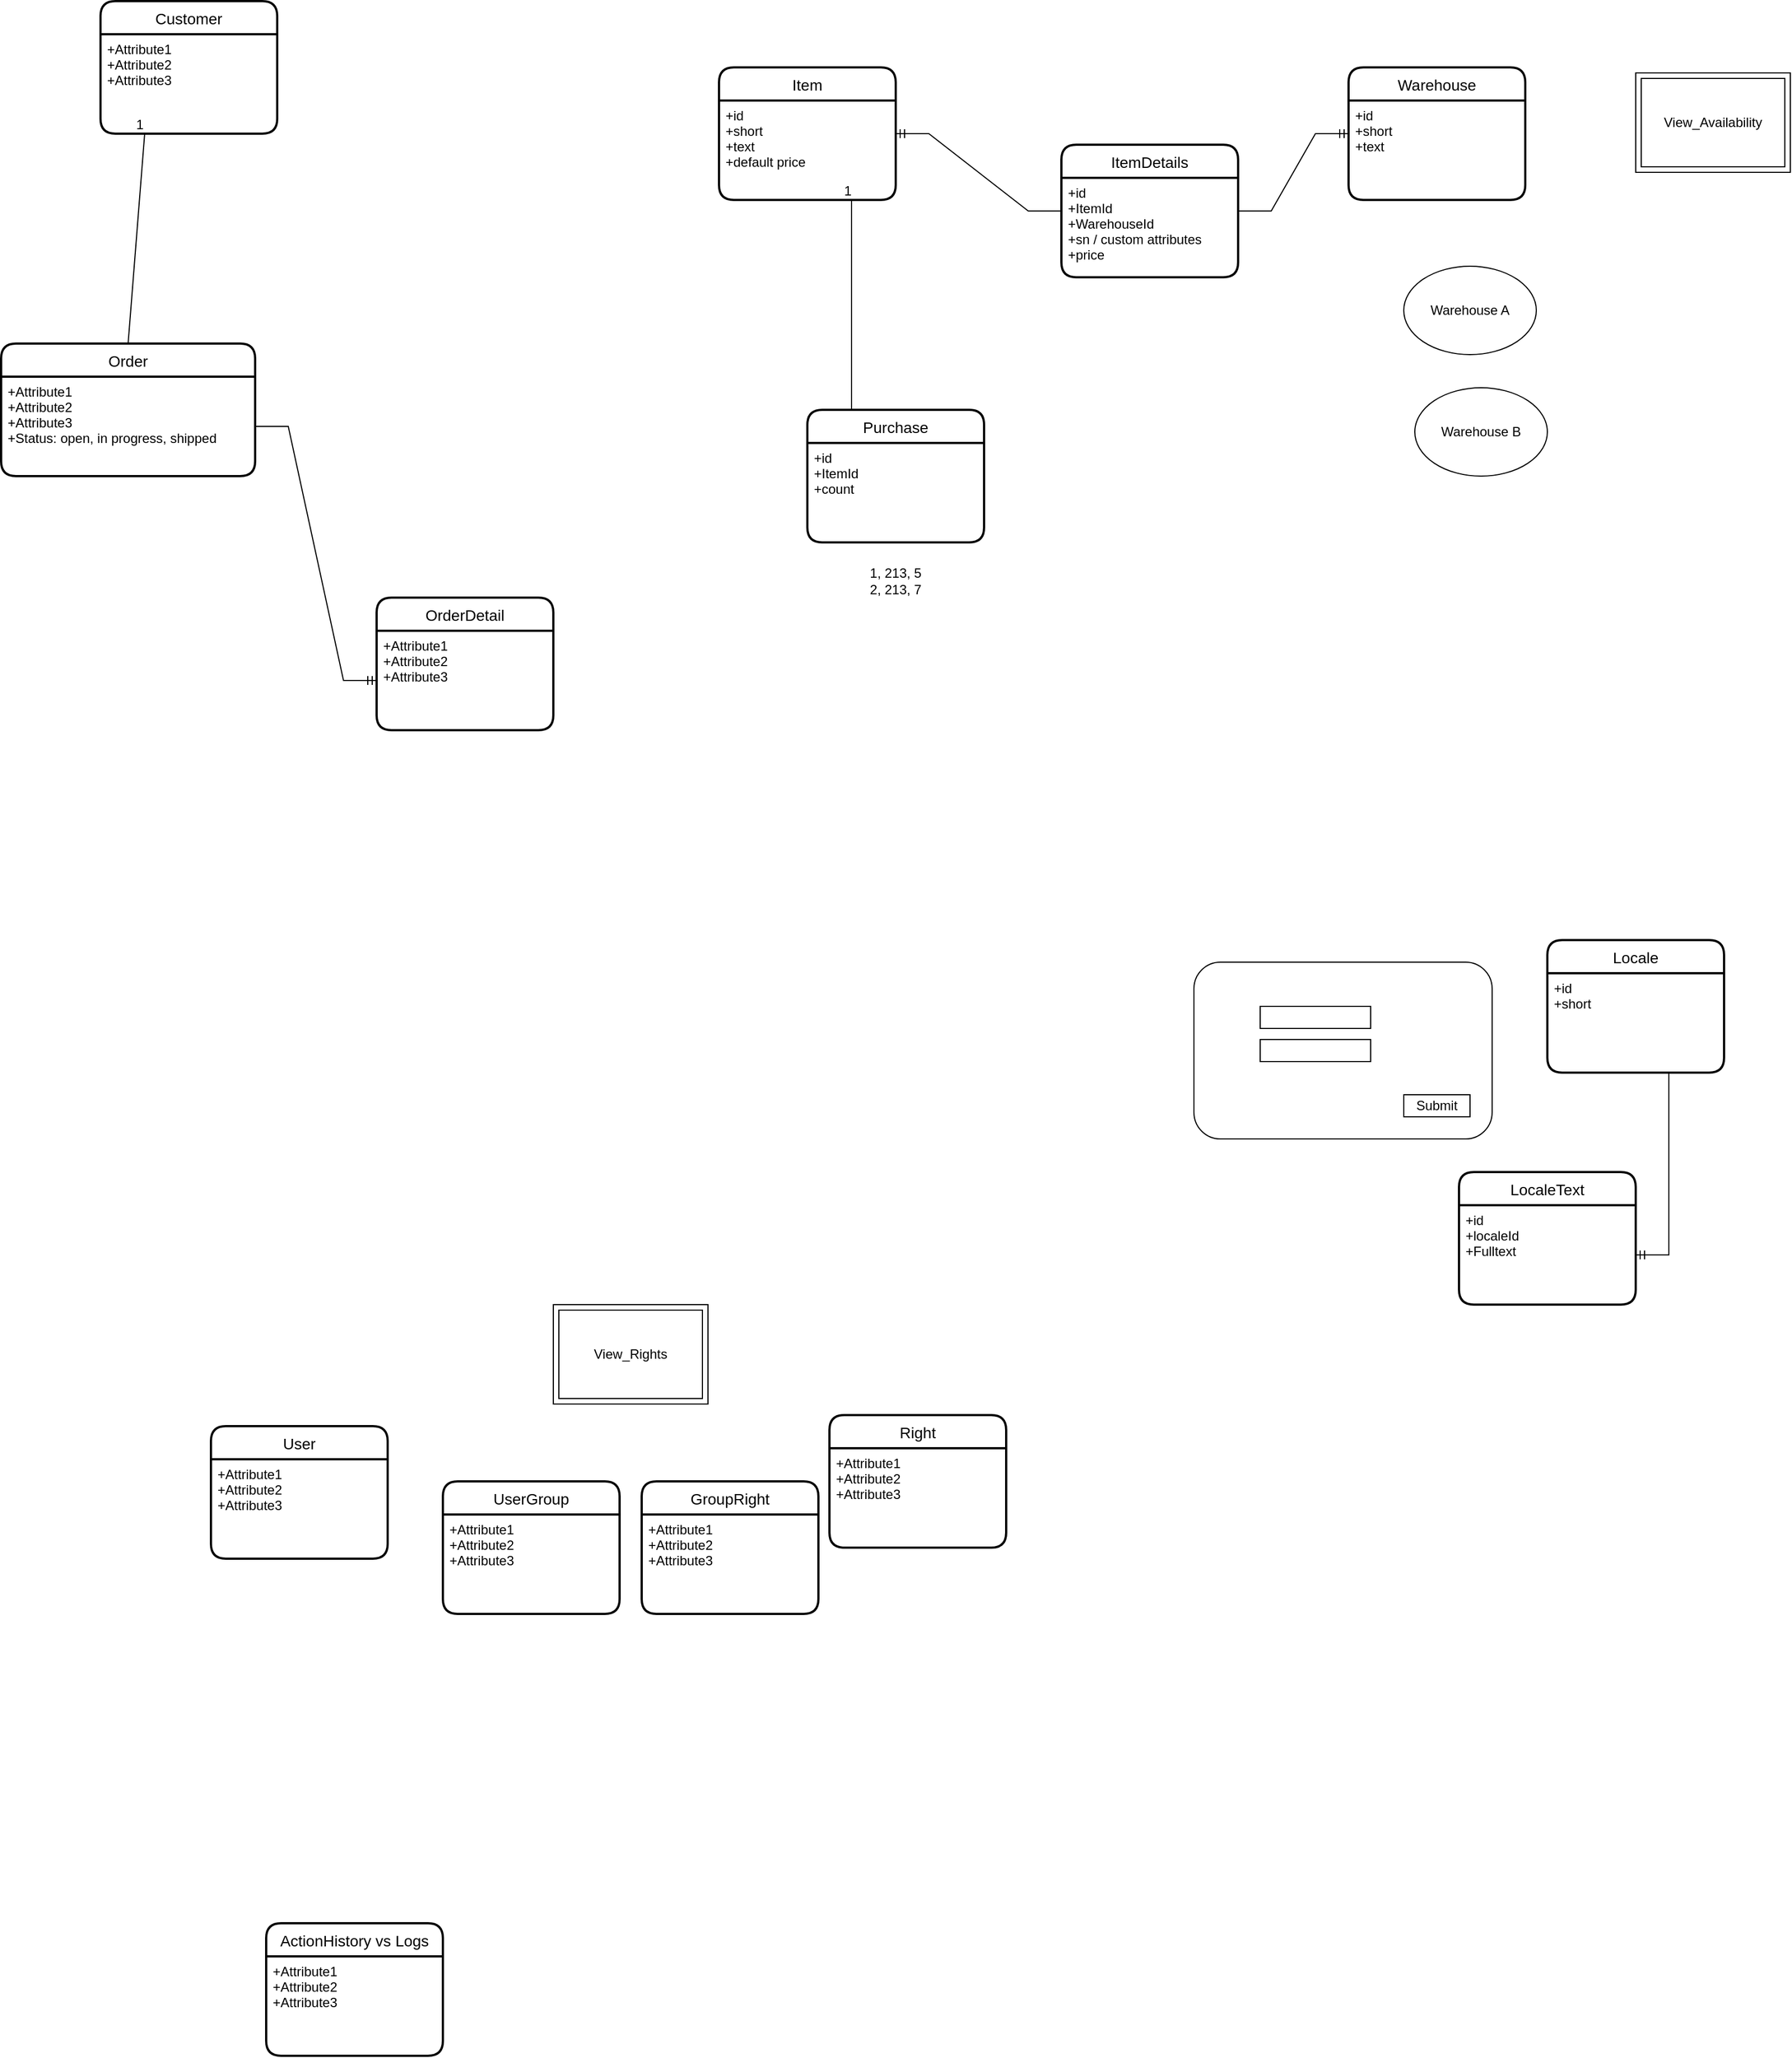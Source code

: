 <mxfile version="15.9.4" type="device"><diagram id="tFXFYQeQBKr9tjsKpddu" name="Page-1"><mxGraphModel dx="2241" dy="857" grid="1" gridSize="10" guides="1" tooltips="1" connect="1" arrows="1" fold="1" page="1" pageScale="1" pageWidth="850" pageHeight="1100" math="0" shadow="0"><root><mxCell id="0"/><mxCell id="1" parent="0"/><mxCell id="nPB94lhbIcXsZxHL5gCK-1" value="Item" style="swimlane;childLayout=stackLayout;horizontal=1;startSize=30;horizontalStack=0;rounded=1;fontSize=14;fontStyle=0;strokeWidth=2;resizeParent=0;resizeLast=1;shadow=0;dashed=0;align=center;" vertex="1" parent="1"><mxGeometry x="50" y="220" width="160" height="120" as="geometry"/></mxCell><mxCell id="nPB94lhbIcXsZxHL5gCK-2" value="+id&#xA;+short&#xA;+text&#xA;+default price" style="align=left;strokeColor=none;fillColor=none;spacingLeft=4;fontSize=12;verticalAlign=top;resizable=0;rotatable=0;part=1;" vertex="1" parent="nPB94lhbIcXsZxHL5gCK-1"><mxGeometry y="30" width="160" height="90" as="geometry"/></mxCell><mxCell id="nPB94lhbIcXsZxHL5gCK-4" value="Warehouse" style="swimlane;childLayout=stackLayout;horizontal=1;startSize=30;horizontalStack=0;rounded=1;fontSize=14;fontStyle=0;strokeWidth=2;resizeParent=0;resizeLast=1;shadow=0;dashed=0;align=center;" vertex="1" parent="1"><mxGeometry x="620" y="220" width="160" height="120" as="geometry"/></mxCell><mxCell id="nPB94lhbIcXsZxHL5gCK-5" value="+id&#xA;+short&#xA;+text" style="align=left;strokeColor=none;fillColor=none;spacingLeft=4;fontSize=12;verticalAlign=top;resizable=0;rotatable=0;part=1;" vertex="1" parent="nPB94lhbIcXsZxHL5gCK-4"><mxGeometry y="30" width="160" height="90" as="geometry"/></mxCell><mxCell id="nPB94lhbIcXsZxHL5gCK-6" value="ItemDetails" style="swimlane;childLayout=stackLayout;horizontal=1;startSize=30;horizontalStack=0;rounded=1;fontSize=14;fontStyle=0;strokeWidth=2;resizeParent=0;resizeLast=1;shadow=0;dashed=0;align=center;" vertex="1" parent="1"><mxGeometry x="360" y="290" width="160" height="120" as="geometry"/></mxCell><mxCell id="nPB94lhbIcXsZxHL5gCK-7" value="+id&#xA;+ItemId&#xA;+WarehouseId&#xA;+sn / custom attributes&#xA;+price&#xA;" style="align=left;strokeColor=none;fillColor=none;spacingLeft=4;fontSize=12;verticalAlign=top;resizable=0;rotatable=0;part=1;" vertex="1" parent="nPB94lhbIcXsZxHL5gCK-6"><mxGeometry y="30" width="160" height="90" as="geometry"/></mxCell><mxCell id="nPB94lhbIcXsZxHL5gCK-8" value="View_Availability" style="shape=ext;margin=3;double=1;whiteSpace=wrap;html=1;align=center;" vertex="1" parent="1"><mxGeometry x="880" y="225" width="140" height="90" as="geometry"/></mxCell><mxCell id="nPB94lhbIcXsZxHL5gCK-9" value="" style="edgeStyle=entityRelationEdgeStyle;fontSize=12;html=1;endArrow=ERmandOne;rounded=0;" edge="1" parent="1" source="nPB94lhbIcXsZxHL5gCK-6" target="nPB94lhbIcXsZxHL5gCK-4"><mxGeometry width="100" height="100" relative="1" as="geometry"><mxPoint x="500" y="330" as="sourcePoint"/><mxPoint x="600" y="230" as="targetPoint"/></mxGeometry></mxCell><mxCell id="nPB94lhbIcXsZxHL5gCK-10" value="" style="edgeStyle=entityRelationEdgeStyle;fontSize=12;html=1;endArrow=ERmandOne;rounded=0;" edge="1" parent="1" source="nPB94lhbIcXsZxHL5gCK-6" target="nPB94lhbIcXsZxHL5gCK-1"><mxGeometry width="100" height="100" relative="1" as="geometry"><mxPoint x="100" y="600" as="sourcePoint"/><mxPoint x="200" y="500" as="targetPoint"/></mxGeometry></mxCell><mxCell id="nPB94lhbIcXsZxHL5gCK-11" value="User" style="swimlane;childLayout=stackLayout;horizontal=1;startSize=30;horizontalStack=0;rounded=1;fontSize=14;fontStyle=0;strokeWidth=2;resizeParent=0;resizeLast=1;shadow=0;dashed=0;align=center;" vertex="1" parent="1"><mxGeometry x="-410" y="1450" width="160" height="120" as="geometry"/></mxCell><mxCell id="nPB94lhbIcXsZxHL5gCK-12" value="+Attribute1&#xA;+Attribute2&#xA;+Attribute3" style="align=left;strokeColor=none;fillColor=none;spacingLeft=4;fontSize=12;verticalAlign=top;resizable=0;rotatable=0;part=1;" vertex="1" parent="nPB94lhbIcXsZxHL5gCK-11"><mxGeometry y="30" width="160" height="90" as="geometry"/></mxCell><mxCell id="nPB94lhbIcXsZxHL5gCK-13" value="UserGroup" style="swimlane;childLayout=stackLayout;horizontal=1;startSize=30;horizontalStack=0;rounded=1;fontSize=14;fontStyle=0;strokeWidth=2;resizeParent=0;resizeLast=1;shadow=0;dashed=0;align=center;" vertex="1" parent="1"><mxGeometry x="-200" y="1500" width="160" height="120" as="geometry"/></mxCell><mxCell id="nPB94lhbIcXsZxHL5gCK-14" value="+Attribute1&#xA;+Attribute2&#xA;+Attribute3" style="align=left;strokeColor=none;fillColor=none;spacingLeft=4;fontSize=12;verticalAlign=top;resizable=0;rotatable=0;part=1;" vertex="1" parent="nPB94lhbIcXsZxHL5gCK-13"><mxGeometry y="30" width="160" height="90" as="geometry"/></mxCell><mxCell id="nPB94lhbIcXsZxHL5gCK-15" value="Right" style="swimlane;childLayout=stackLayout;horizontal=1;startSize=30;horizontalStack=0;rounded=1;fontSize=14;fontStyle=0;strokeWidth=2;resizeParent=0;resizeLast=1;shadow=0;dashed=0;align=center;" vertex="1" parent="1"><mxGeometry x="150" y="1440" width="160" height="120" as="geometry"/></mxCell><mxCell id="nPB94lhbIcXsZxHL5gCK-16" value="+Attribute1&#xA;+Attribute2&#xA;+Attribute3" style="align=left;strokeColor=none;fillColor=none;spacingLeft=4;fontSize=12;verticalAlign=top;resizable=0;rotatable=0;part=1;" vertex="1" parent="nPB94lhbIcXsZxHL5gCK-15"><mxGeometry y="30" width="160" height="90" as="geometry"/></mxCell><mxCell id="nPB94lhbIcXsZxHL5gCK-17" value="GroupRight" style="swimlane;childLayout=stackLayout;horizontal=1;startSize=30;horizontalStack=0;rounded=1;fontSize=14;fontStyle=0;strokeWidth=2;resizeParent=0;resizeLast=1;shadow=0;dashed=0;align=center;" vertex="1" parent="1"><mxGeometry x="-20" y="1500" width="160" height="120" as="geometry"/></mxCell><mxCell id="nPB94lhbIcXsZxHL5gCK-18" value="+Attribute1&#xA;+Attribute2&#xA;+Attribute3" style="align=left;strokeColor=none;fillColor=none;spacingLeft=4;fontSize=12;verticalAlign=top;resizable=0;rotatable=0;part=1;" vertex="1" parent="nPB94lhbIcXsZxHL5gCK-17"><mxGeometry y="30" width="160" height="90" as="geometry"/></mxCell><mxCell id="nPB94lhbIcXsZxHL5gCK-19" value="View_Rights" style="shape=ext;margin=3;double=1;whiteSpace=wrap;html=1;align=center;" vertex="1" parent="1"><mxGeometry x="-100" y="1340" width="140" height="90" as="geometry"/></mxCell><mxCell id="nPB94lhbIcXsZxHL5gCK-20" value="ActionHistory vs Logs" style="swimlane;childLayout=stackLayout;horizontal=1;startSize=30;horizontalStack=0;rounded=1;fontSize=14;fontStyle=0;strokeWidth=2;resizeParent=0;resizeLast=1;shadow=0;dashed=0;align=center;" vertex="1" parent="1"><mxGeometry x="-360" y="1900" width="160" height="120" as="geometry"/></mxCell><mxCell id="nPB94lhbIcXsZxHL5gCK-21" value="+Attribute1&#xA;+Attribute2&#xA;+Attribute3" style="align=left;strokeColor=none;fillColor=none;spacingLeft=4;fontSize=12;verticalAlign=top;resizable=0;rotatable=0;part=1;" vertex="1" parent="nPB94lhbIcXsZxHL5gCK-20"><mxGeometry y="30" width="160" height="90" as="geometry"/></mxCell><mxCell id="nPB94lhbIcXsZxHL5gCK-22" value="Locale" style="swimlane;childLayout=stackLayout;horizontal=1;startSize=30;horizontalStack=0;rounded=1;fontSize=14;fontStyle=0;strokeWidth=2;resizeParent=0;resizeLast=1;shadow=0;dashed=0;align=center;" vertex="1" parent="1"><mxGeometry x="800" y="1010" width="160" height="120" as="geometry"/></mxCell><mxCell id="nPB94lhbIcXsZxHL5gCK-23" value="+id&#xA;+short&#xA;" style="align=left;strokeColor=none;fillColor=none;spacingLeft=4;fontSize=12;verticalAlign=top;resizable=0;rotatable=0;part=1;" vertex="1" parent="nPB94lhbIcXsZxHL5gCK-22"><mxGeometry y="30" width="160" height="90" as="geometry"/></mxCell><mxCell id="nPB94lhbIcXsZxHL5gCK-24" value="LocaleText" style="swimlane;childLayout=stackLayout;horizontal=1;startSize=30;horizontalStack=0;rounded=1;fontSize=14;fontStyle=0;strokeWidth=2;resizeParent=0;resizeLast=1;shadow=0;dashed=0;align=center;" vertex="1" parent="1"><mxGeometry x="720" y="1220" width="160" height="120" as="geometry"/></mxCell><mxCell id="nPB94lhbIcXsZxHL5gCK-25" value="+id&#xA;+localeId&#xA;+Fulltext&#xA;&#xA;" style="align=left;strokeColor=none;fillColor=none;spacingLeft=4;fontSize=12;verticalAlign=top;resizable=0;rotatable=0;part=1;" vertex="1" parent="nPB94lhbIcXsZxHL5gCK-24"><mxGeometry y="30" width="160" height="90" as="geometry"/></mxCell><mxCell id="nPB94lhbIcXsZxHL5gCK-26" value="" style="edgeStyle=entityRelationEdgeStyle;fontSize=12;html=1;endArrow=ERmandOne;rounded=0;exitX=0.5;exitY=1;exitDx=0;exitDy=0;" edge="1" parent="1" source="nPB94lhbIcXsZxHL5gCK-23" target="nPB94lhbIcXsZxHL5gCK-25"><mxGeometry width="100" height="100" relative="1" as="geometry"><mxPoint x="1410" y="1270" as="sourcePoint"/><mxPoint x="1510" y="1170" as="targetPoint"/></mxGeometry></mxCell><mxCell id="nPB94lhbIcXsZxHL5gCK-29" value="Customer" style="swimlane;childLayout=stackLayout;horizontal=1;startSize=30;horizontalStack=0;rounded=1;fontSize=14;fontStyle=0;strokeWidth=2;resizeParent=0;resizeLast=1;shadow=0;dashed=0;align=center;" vertex="1" parent="1"><mxGeometry x="-510" y="160" width="160" height="120" as="geometry"/></mxCell><mxCell id="nPB94lhbIcXsZxHL5gCK-30" value="+Attribute1&#xA;+Attribute2&#xA;+Attribute3" style="align=left;strokeColor=none;fillColor=none;spacingLeft=4;fontSize=12;verticalAlign=top;resizable=0;rotatable=0;part=1;" vertex="1" parent="nPB94lhbIcXsZxHL5gCK-29"><mxGeometry y="30" width="160" height="90" as="geometry"/></mxCell><mxCell id="nPB94lhbIcXsZxHL5gCK-31" value="Order" style="swimlane;childLayout=stackLayout;horizontal=1;startSize=30;horizontalStack=0;rounded=1;fontSize=14;fontStyle=0;strokeWidth=2;resizeParent=0;resizeLast=1;shadow=0;dashed=0;align=center;" vertex="1" parent="1"><mxGeometry x="-600" y="470" width="230" height="120" as="geometry"/></mxCell><mxCell id="nPB94lhbIcXsZxHL5gCK-32" value="+Attribute1&#xA;+Attribute2&#xA;+Attribute3&#xA;+Status: open, in progress, shipped&#xA;" style="align=left;strokeColor=none;fillColor=none;spacingLeft=4;fontSize=12;verticalAlign=top;resizable=0;rotatable=0;part=1;" vertex="1" parent="nPB94lhbIcXsZxHL5gCK-31"><mxGeometry y="30" width="230" height="90" as="geometry"/></mxCell><mxCell id="nPB94lhbIcXsZxHL5gCK-33" value="OrderDetail" style="swimlane;childLayout=stackLayout;horizontal=1;startSize=30;horizontalStack=0;rounded=1;fontSize=14;fontStyle=0;strokeWidth=2;resizeParent=0;resizeLast=1;shadow=0;dashed=0;align=center;" vertex="1" parent="1"><mxGeometry x="-260" y="700" width="160" height="120" as="geometry"/></mxCell><mxCell id="nPB94lhbIcXsZxHL5gCK-34" value="+Attribute1&#xA;+Attribute2&#xA;+Attribute3" style="align=left;strokeColor=none;fillColor=none;spacingLeft=4;fontSize=12;verticalAlign=top;resizable=0;rotatable=0;part=1;" vertex="1" parent="nPB94lhbIcXsZxHL5gCK-33"><mxGeometry y="30" width="160" height="90" as="geometry"/></mxCell><mxCell id="nPB94lhbIcXsZxHL5gCK-35" value="" style="edgeStyle=entityRelationEdgeStyle;fontSize=12;html=1;endArrow=ERmandOne;rounded=0;exitX=1;exitY=0.5;exitDx=0;exitDy=0;entryX=0;entryY=0.5;entryDx=0;entryDy=0;" edge="1" parent="1" source="nPB94lhbIcXsZxHL5gCK-32" target="nPB94lhbIcXsZxHL5gCK-34"><mxGeometry width="100" height="100" relative="1" as="geometry"><mxPoint x="-540" y="190" as="sourcePoint"/><mxPoint x="-440" y="90" as="targetPoint"/></mxGeometry></mxCell><mxCell id="nPB94lhbIcXsZxHL5gCK-36" value="" style="endArrow=none;html=1;rounded=0;exitX=0.5;exitY=0;exitDx=0;exitDy=0;entryX=0.25;entryY=1;entryDx=0;entryDy=0;" edge="1" parent="1" source="nPB94lhbIcXsZxHL5gCK-31" target="nPB94lhbIcXsZxHL5gCK-30"><mxGeometry relative="1" as="geometry"><mxPoint x="-110" y="560" as="sourcePoint"/><mxPoint x="50" y="560" as="targetPoint"/></mxGeometry></mxCell><mxCell id="nPB94lhbIcXsZxHL5gCK-37" value="1" style="resizable=0;html=1;align=right;verticalAlign=bottom;" connectable="0" vertex="1" parent="nPB94lhbIcXsZxHL5gCK-36"><mxGeometry x="1" relative="1" as="geometry"/></mxCell><mxCell id="nPB94lhbIcXsZxHL5gCK-47" value="Purchase" style="swimlane;childLayout=stackLayout;horizontal=1;startSize=30;horizontalStack=0;rounded=1;fontSize=14;fontStyle=0;strokeWidth=2;resizeParent=0;resizeLast=1;shadow=0;dashed=0;align=center;" vertex="1" parent="1"><mxGeometry x="130" y="530" width="160" height="120" as="geometry"/></mxCell><mxCell id="nPB94lhbIcXsZxHL5gCK-48" value="+id&#xA;+ItemId&#xA;+count" style="align=left;strokeColor=none;fillColor=none;spacingLeft=4;fontSize=12;verticalAlign=top;resizable=0;rotatable=0;part=1;" vertex="1" parent="nPB94lhbIcXsZxHL5gCK-47"><mxGeometry y="30" width="160" height="90" as="geometry"/></mxCell><mxCell id="nPB94lhbIcXsZxHL5gCK-50" value="" style="endArrow=none;html=1;rounded=0;exitX=0.25;exitY=0;exitDx=0;exitDy=0;entryX=0.75;entryY=1;entryDx=0;entryDy=0;" edge="1" parent="1" source="nPB94lhbIcXsZxHL5gCK-47" target="nPB94lhbIcXsZxHL5gCK-2"><mxGeometry relative="1" as="geometry"><mxPoint x="350" y="470" as="sourcePoint"/><mxPoint x="510" y="470" as="targetPoint"/></mxGeometry></mxCell><mxCell id="nPB94lhbIcXsZxHL5gCK-51" value="1" style="resizable=0;html=1;align=right;verticalAlign=bottom;" connectable="0" vertex="1" parent="nPB94lhbIcXsZxHL5gCK-50"><mxGeometry x="1" relative="1" as="geometry"/></mxCell><mxCell id="nPB94lhbIcXsZxHL5gCK-52" value="" style="rounded=1;whiteSpace=wrap;html=1;" vertex="1" parent="1"><mxGeometry x="480" y="1030" width="270" height="160" as="geometry"/></mxCell><mxCell id="nPB94lhbIcXsZxHL5gCK-53" value="" style="rounded=0;whiteSpace=wrap;html=1;" vertex="1" parent="1"><mxGeometry x="540" y="1070" width="100" height="20" as="geometry"/></mxCell><mxCell id="nPB94lhbIcXsZxHL5gCK-54" value="" style="rounded=0;whiteSpace=wrap;html=1;" vertex="1" parent="1"><mxGeometry x="540" y="1100" width="100" height="20" as="geometry"/></mxCell><mxCell id="nPB94lhbIcXsZxHL5gCK-55" value="Submit" style="rounded=0;whiteSpace=wrap;html=1;" vertex="1" parent="1"><mxGeometry x="670" y="1150" width="60" height="20" as="geometry"/></mxCell><mxCell id="nPB94lhbIcXsZxHL5gCK-56" value="&lt;div&gt;1, 213, 5&lt;/div&gt;&lt;div&gt;2, 213, 7&lt;br&gt;&lt;/div&gt;" style="text;html=1;strokeColor=none;fillColor=none;align=center;verticalAlign=middle;whiteSpace=wrap;rounded=0;" vertex="1" parent="1"><mxGeometry x="165" y="660" width="90" height="50" as="geometry"/></mxCell><mxCell id="nPB94lhbIcXsZxHL5gCK-59" value="Warehouse A" style="ellipse;whiteSpace=wrap;html=1;" vertex="1" parent="1"><mxGeometry x="670" y="400" width="120" height="80" as="geometry"/></mxCell><mxCell id="nPB94lhbIcXsZxHL5gCK-60" value="Warehouse B" style="ellipse;whiteSpace=wrap;html=1;" vertex="1" parent="1"><mxGeometry x="680" y="510" width="120" height="80" as="geometry"/></mxCell></root></mxGraphModel></diagram></mxfile>